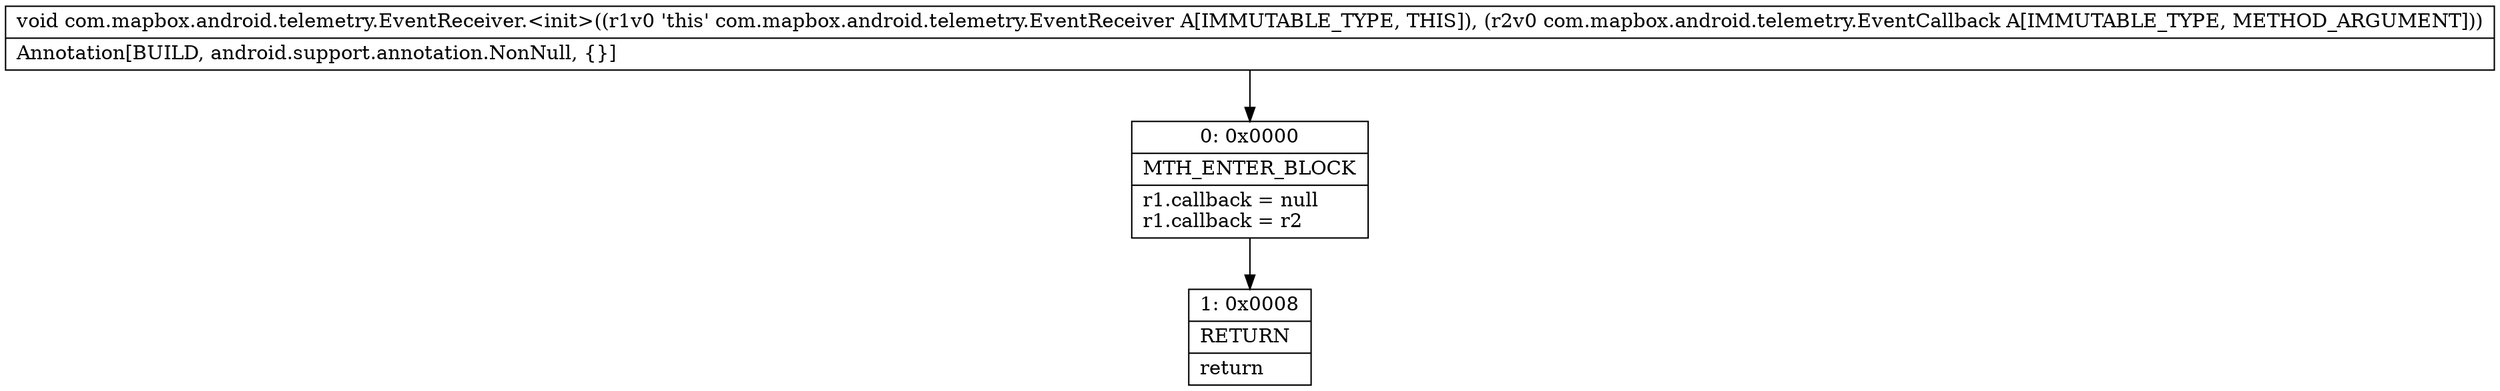 digraph "CFG forcom.mapbox.android.telemetry.EventReceiver.\<init\>(Lcom\/mapbox\/android\/telemetry\/EventCallback;)V" {
Node_0 [shape=record,label="{0\:\ 0x0000|MTH_ENTER_BLOCK\l|r1.callback = null\lr1.callback = r2\l}"];
Node_1 [shape=record,label="{1\:\ 0x0008|RETURN\l|return\l}"];
MethodNode[shape=record,label="{void com.mapbox.android.telemetry.EventReceiver.\<init\>((r1v0 'this' com.mapbox.android.telemetry.EventReceiver A[IMMUTABLE_TYPE, THIS]), (r2v0 com.mapbox.android.telemetry.EventCallback A[IMMUTABLE_TYPE, METHOD_ARGUMENT]))  | Annotation[BUILD, android.support.annotation.NonNull, \{\}]\l}"];
MethodNode -> Node_0;
Node_0 -> Node_1;
}

